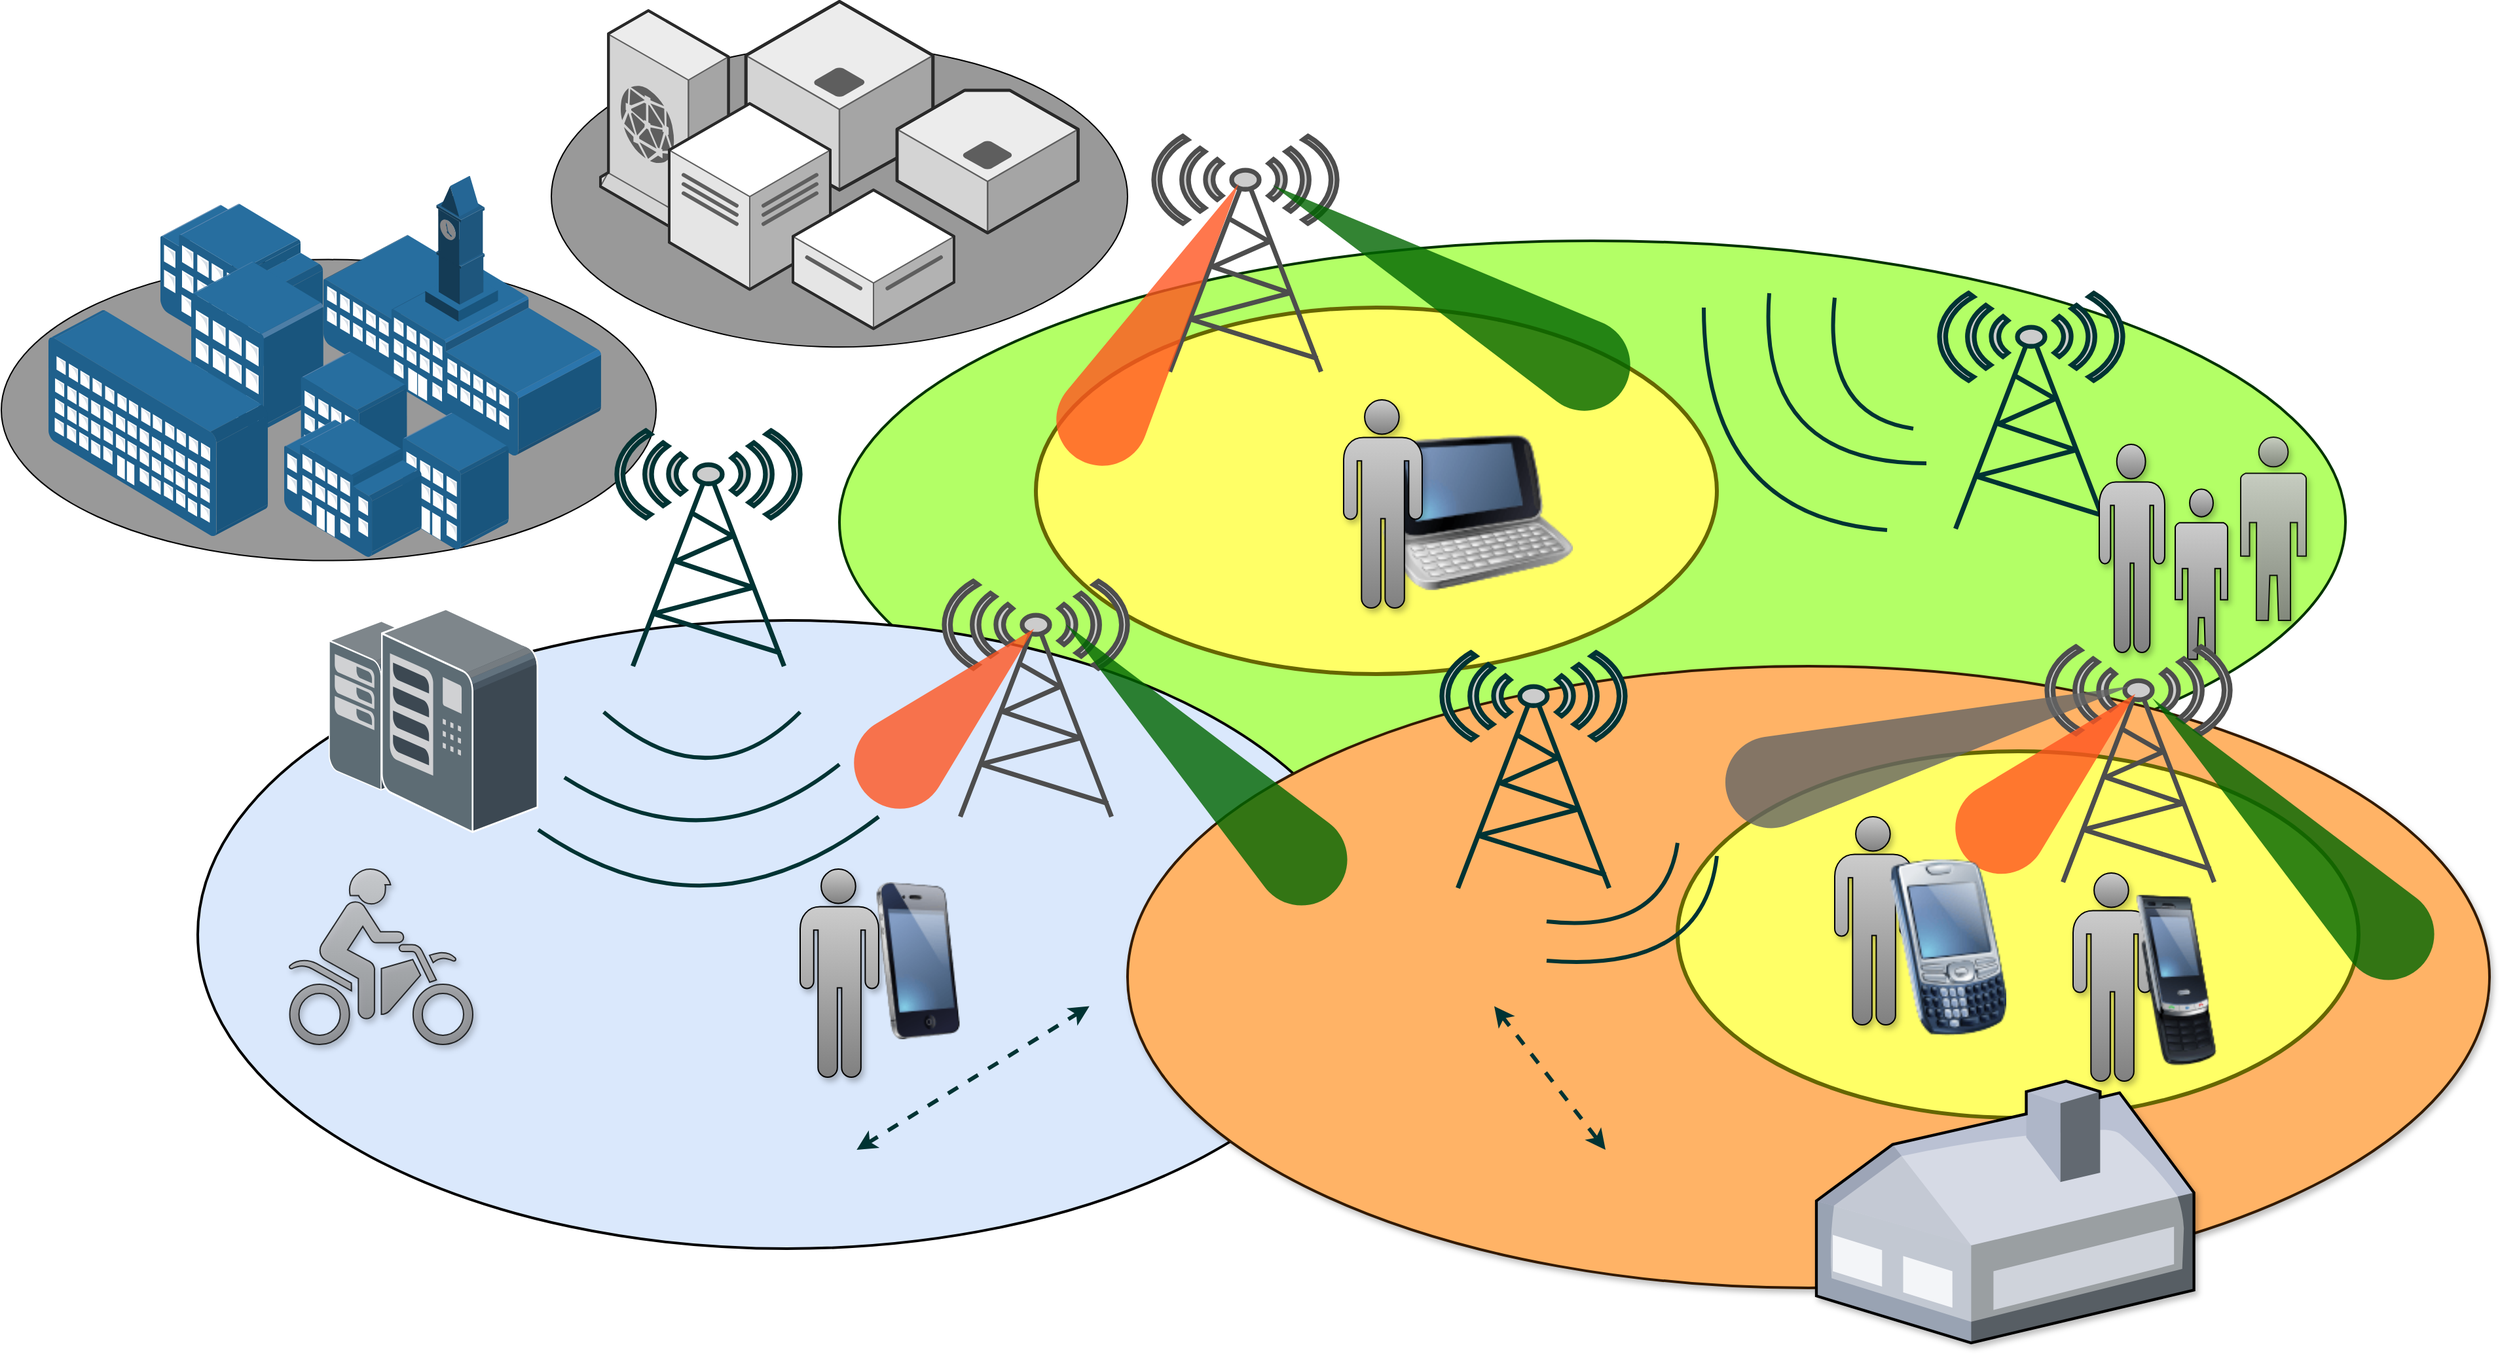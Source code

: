 <mxfile version="20.8.20" type="github">
  <diagram name="第 1 页" id="PWcTi1hLDS-wpYgm-kLf">
    <mxGraphModel dx="2577" dy="915" grid="1" gridSize="10" guides="1" tooltips="1" connect="1" arrows="1" fold="1" page="1" pageScale="1" pageWidth="827" pageHeight="1169" math="0" shadow="0">
      <root>
        <mxCell id="0" />
        <mxCell id="1" parent="0" />
        <mxCell id="yhP4L-oCL2rmlkjbli4L-100" value="" style="ellipse;whiteSpace=wrap;html=1;rounded=1;strokeColor=#003300;strokeWidth=2;fillColor=#B3FF66;gradientColor=none;gradientDirection=south;" vertex="1" parent="1">
          <mxGeometry x="350" y="820" width="1150" height="430" as="geometry" />
        </mxCell>
        <mxCell id="yhP4L-oCL2rmlkjbli4L-113" value="" style="ellipse;whiteSpace=wrap;html=1;hachureGap=4;fontFamily=Architects Daughter;fontSource=https%3A%2F%2Ffonts.googleapis.com%2Fcss%3Ffamily%3DArchitects%2BDaughter;fontSize=20;fillColor=#dae8fc;strokeColor=#000000;strokeWidth=2;movable=1;resizable=1;rotatable=1;deletable=1;editable=1;locked=0;connectable=1;" vertex="1" parent="1">
          <mxGeometry x="-140" y="1110" width="900" height="480" as="geometry" />
        </mxCell>
        <mxCell id="yhP4L-oCL2rmlkjbli4L-152" value="" style="ellipse;whiteSpace=wrap;html=1;shadow=1;sketch=0;strokeColor=#331A00;strokeWidth=2;fillColor=#FFB366;gradientColor=none;" vertex="1" parent="1">
          <mxGeometry x="570" y="1145" width="1040" height="475" as="geometry" />
        </mxCell>
        <mxCell id="yhP4L-oCL2rmlkjbli4L-21" value="" style="image;html=1;image=img/lib/clip_art/telecommunication/iPhone_128x128.png;rounded=1;" vertex="1" parent="1">
          <mxGeometry x="350" y="1310" width="120" height="120" as="geometry" />
        </mxCell>
        <mxCell id="yhP4L-oCL2rmlkjbli4L-28" value="" style="shadow=0;dashed=0;html=1;labelPosition=center;verticalLabelPosition=bottom;verticalAlign=top;align=center;outlineConnect=0;shape=mxgraph.veeam.3d.esx_esxi;rounded=1;" vertex="1" parent="1">
          <mxGeometry x="-40" y="1110" width="80" height="130" as="geometry" />
        </mxCell>
        <mxCell id="yhP4L-oCL2rmlkjbli4L-29" value="" style="shadow=0;dashed=0;html=1;labelPosition=center;verticalLabelPosition=bottom;verticalAlign=top;align=center;outlineConnect=0;shape=mxgraph.veeam.3d.tape_library;rounded=1;" vertex="1" parent="1">
          <mxGeometry y="1100.5" width="120" height="172" as="geometry" />
        </mxCell>
        <mxCell id="yhP4L-oCL2rmlkjbli4L-58" value="" style="group" vertex="1" connectable="0" parent="1">
          <mxGeometry x="130" y="637.14" width="440" height="264" as="geometry" />
        </mxCell>
        <mxCell id="yhP4L-oCL2rmlkjbli4L-48" value="" style="ellipse;whiteSpace=wrap;html=1;fillColor=#999999;rounded=1;" vertex="1" parent="yhP4L-oCL2rmlkjbli4L-58">
          <mxGeometry y="34" width="440" height="230" as="geometry" />
        </mxCell>
        <mxCell id="yhP4L-oCL2rmlkjbli4L-51" value="" style="verticalLabelPosition=bottom;html=1;verticalAlign=top;strokeWidth=1;align=center;outlineConnect=0;dashed=0;outlineConnect=0;shape=mxgraph.aws3d.cloudfront;fillColor=#ECECEC;strokeColor=#5E5E5E;aspect=fixed;rounded=1;" vertex="1" parent="yhP4L-oCL2rmlkjbli4L-58">
          <mxGeometry x="37.5" y="7" width="103.8" height="169.8" as="geometry" />
        </mxCell>
        <mxCell id="yhP4L-oCL2rmlkjbli4L-25" value="" style="verticalLabelPosition=bottom;html=1;verticalAlign=top;strokeWidth=1;align=center;outlineConnect=0;dashed=0;outlineConnect=0;shape=mxgraph.aws3d.application_server;fillColor=#ECECEC;strokeColor=#5E5E5E;aspect=fixed;rounded=1;" vertex="1" parent="yhP4L-oCL2rmlkjbli4L-58">
          <mxGeometry x="148.58" width="142.84" height="144" as="geometry" />
        </mxCell>
        <mxCell id="yhP4L-oCL2rmlkjbli4L-54" value="" style="verticalLabelPosition=bottom;html=1;verticalAlign=top;strokeWidth=1;align=center;outlineConnect=0;dashed=0;outlineConnect=0;shape=mxgraph.aws3d.instance;fillColor=#ECECEC;strokeColor=#5E5E5E;aspect=fixed;rounded=1;" vertex="1" parent="yhP4L-oCL2rmlkjbli4L-58">
          <mxGeometry x="264" y="67.8" width="138.22" height="109" as="geometry" />
        </mxCell>
        <mxCell id="yhP4L-oCL2rmlkjbli4L-27" value="" style="verticalLabelPosition=bottom;html=1;verticalAlign=top;strokeWidth=1;align=center;outlineConnect=0;dashed=0;outlineConnect=0;shape=mxgraph.aws3d.dataCenter;strokeColor=#5E5E5E;aspect=fixed;rounded=1;" vertex="1" parent="yhP4L-oCL2rmlkjbli4L-58">
          <mxGeometry x="90" y="78" width="123" height="142" as="geometry" />
        </mxCell>
        <mxCell id="yhP4L-oCL2rmlkjbli4L-32" value="" style="verticalLabelPosition=bottom;html=1;verticalAlign=top;strokeWidth=1;align=center;outlineConnect=0;dashed=0;outlineConnect=0;shape=mxgraph.aws3d.dataServer;strokeColor=#5E5E5E;aspect=fixed;rounded=1;" vertex="1" parent="yhP4L-oCL2rmlkjbli4L-58">
          <mxGeometry x="184.5" y="144" width="123" height="106" as="geometry" />
        </mxCell>
        <mxCell id="yhP4L-oCL2rmlkjbli4L-59" value="" style="group" vertex="1" connectable="0" parent="1">
          <mxGeometry x="-290" y="770" width="500" height="294.3" as="geometry" />
        </mxCell>
        <mxCell id="yhP4L-oCL2rmlkjbli4L-56" value="" style="ellipse;whiteSpace=wrap;html=1;rounded=1;strokeColor=#000000;fillColor=#999999;" vertex="1" parent="yhP4L-oCL2rmlkjbli4L-59">
          <mxGeometry y="64.3" width="500" height="230" as="geometry" />
        </mxCell>
        <mxCell id="yhP4L-oCL2rmlkjbli4L-36" value="" style="points=[];aspect=fixed;html=1;align=center;shadow=0;dashed=0;image;image=img/lib/allied_telesis/buildings/Large_Building.svg;imageBackground=none;rounded=1;imageBorder=none;" vertex="1" parent="yhP4L-oCL2rmlkjbli4L-59">
          <mxGeometry x="121" y="21.65" width="125" height="125" as="geometry" />
        </mxCell>
        <mxCell id="yhP4L-oCL2rmlkjbli4L-37" value="" style="points=[];aspect=fixed;html=1;align=center;shadow=0;dashed=0;image;image=img/lib/allied_telesis/buildings/School_Building.svg;rounded=1;imageBorder=none;" vertex="1" parent="yhP4L-oCL2rmlkjbli4L-59">
          <mxGeometry x="246" width="211.99" height="214.3" as="geometry" />
        </mxCell>
        <mxCell id="yhP4L-oCL2rmlkjbli4L-38" value="" style="points=[];aspect=fixed;html=1;align=center;shadow=0;dashed=0;image;image=img/lib/allied_telesis/buildings/Medium_Business_Building.svg;rounded=1;" vertex="1" parent="yhP4L-oCL2rmlkjbli4L-59">
          <mxGeometry x="144.88" y="65.94" width="101.12" height="130.01" as="geometry" />
        </mxCell>
        <mxCell id="yhP4L-oCL2rmlkjbli4L-39" value="" style="points=[];aspect=fixed;html=1;align=center;shadow=0;dashed=0;image;image=img/lib/allied_telesis/buildings/Building_Cluster.svg;rounded=1;" vertex="1" parent="yhP4L-oCL2rmlkjbli4L-59">
          <mxGeometry x="216" y="134.62" width="171.46" height="157.03" as="geometry" />
        </mxCell>
        <mxCell id="yhP4L-oCL2rmlkjbli4L-50" value="" style="points=[];aspect=fixed;html=1;align=center;shadow=0;dashed=0;image;image=img/lib/allied_telesis/buildings/Long_Building.svg;strokeColor=#973030;fillColor=#B3B3B3;rounded=1;" vertex="1" parent="yhP4L-oCL2rmlkjbli4L-59">
          <mxGeometry x="36" y="102.79" width="167.5" height="173.11" as="geometry" />
        </mxCell>
        <mxCell id="yhP4L-oCL2rmlkjbli4L-99" value="" style="shape=mxgraph.signs.people.man_2;html=1;pointerEvents=1;fillColor=#CCCCCC;strokeColor=default;verticalLabelPosition=bottom;verticalAlign=top;align=center;rounded=1;strokeWidth=1;gradientColor=#808080;gradientDirection=south;shadow=1;" vertex="1" parent="1">
          <mxGeometry x="1370" y="1009.79" width="40" height="130" as="geometry" />
        </mxCell>
        <mxCell id="yhP4L-oCL2rmlkjbli4L-101" value="" style="fontColor=#0066CC;verticalAlign=top;verticalLabelPosition=bottom;labelPosition=center;align=center;html=1;outlineConnect=0;fillColor=#CCCCCC;strokeColor=#003333;gradientColor=none;gradientDirection=north;strokeWidth=2;shape=mxgraph.networks.radio_tower;rounded=1;" vertex="1" parent="1">
          <mxGeometry x="180" y="965" width="140" height="180" as="geometry" />
        </mxCell>
        <mxCell id="yhP4L-oCL2rmlkjbli4L-115" value="" style="endArrow=none;html=1;curved=1;strokeWidth=3;strokeColor=#003333;" edge="1" parent="1">
          <mxGeometry width="50" height="50" relative="1" as="geometry">
            <mxPoint x="170" y="1180" as="sourcePoint" />
            <mxPoint x="320" y="1180" as="targetPoint" />
            <Array as="points">
              <mxPoint x="250" y="1250" />
            </Array>
          </mxGeometry>
        </mxCell>
        <mxCell id="yhP4L-oCL2rmlkjbli4L-116" value="" style="endArrow=none;html=1;curved=1;strokeWidth=3;strokeColor=#003333;" edge="1" parent="1">
          <mxGeometry width="50" height="50" relative="1" as="geometry">
            <mxPoint x="140" y="1230" as="sourcePoint" />
            <mxPoint x="350" y="1220" as="targetPoint" />
            <Array as="points">
              <mxPoint x="250" y="1300" />
            </Array>
          </mxGeometry>
        </mxCell>
        <mxCell id="yhP4L-oCL2rmlkjbli4L-117" value="" style="endArrow=none;html=1;curved=1;strokeWidth=3;strokeColor=#003333;" edge="1" parent="1">
          <mxGeometry width="50" height="50" relative="1" as="geometry">
            <mxPoint x="120" y="1270" as="sourcePoint" />
            <mxPoint x="380" y="1260" as="targetPoint" />
            <Array as="points">
              <mxPoint x="250" y="1360" />
            </Array>
          </mxGeometry>
        </mxCell>
        <mxCell id="yhP4L-oCL2rmlkjbli4L-60" value="" style="ellipse;whiteSpace=wrap;html=1;rounded=1;strokeColor=#666600;fillColor=#FFFF66;strokeWidth=3;" vertex="1" parent="1">
          <mxGeometry x="500" y="871" width="520" height="280" as="geometry" />
        </mxCell>
        <mxCell id="yhP4L-oCL2rmlkjbli4L-61" value="" style="fontColor=#0066CC;verticalAlign=top;verticalLabelPosition=bottom;labelPosition=center;align=center;html=1;outlineConnect=0;fillColor=#CCCCCC;strokeColor=#4D4D4D;gradientColor=none;gradientDirection=north;strokeWidth=2;shape=mxgraph.networks.radio_tower;rounded=1;" vertex="1" parent="1">
          <mxGeometry x="590" y="740" width="140" height="180" as="geometry" />
        </mxCell>
        <mxCell id="yhP4L-oCL2rmlkjbli4L-73" value="" style="verticalLabelPosition=bottom;verticalAlign=top;html=1;shape=mxgraph.basic.drop;rounded=1;strokeColor=none;strokeWidth=3;fillColor=#006600;opacity=80;rotation=-60;" vertex="1" parent="1">
          <mxGeometry x="780" y="700" width="70" height="309.79" as="geometry" />
        </mxCell>
        <mxCell id="yhP4L-oCL2rmlkjbli4L-74" value="" style="verticalLabelPosition=bottom;verticalAlign=top;html=1;shape=mxgraph.basic.drop;rounded=1;strokeColor=none;strokeWidth=3;fillColor=#FF5521;opacity=80;rotation=30;" vertex="1" parent="1">
          <mxGeometry x="559" y="760" width="70" height="243.47" as="geometry" />
        </mxCell>
        <mxCell id="yhP4L-oCL2rmlkjbli4L-35" value="" style="shape=mxgraph.signs.people.man_1;html=1;pointerEvents=1;fillColor=#CCCCCC;strokeColor=default;verticalLabelPosition=bottom;verticalAlign=top;align=center;rounded=1;gradientColor=#808080;gradientDirection=south;shadow=1;" vertex="1" parent="1">
          <mxGeometry x="320" y="1300" width="60" height="159" as="geometry" />
        </mxCell>
        <mxCell id="yhP4L-oCL2rmlkjbli4L-46" value="" style="image;html=1;image=img/lib/clip_art/telecommunication/HTC_smartphone_128x128.png;fillColor=#3333FF;rounded=1;" vertex="1" parent="1">
          <mxGeometry x="760" y="954.51" width="150" height="145.49" as="geometry" />
        </mxCell>
        <mxCell id="yhP4L-oCL2rmlkjbli4L-90" value="" style="endArrow=none;html=1;curved=1;strokeWidth=3;strokeColor=#003333;" edge="1" parent="1">
          <mxGeometry width="50" height="50" relative="1" as="geometry">
            <mxPoint x="1150" y="1041" as="sourcePoint" />
            <mxPoint x="1010" y="871" as="targetPoint" />
            <Array as="points">
              <mxPoint x="1010" y="1031" />
            </Array>
          </mxGeometry>
        </mxCell>
        <mxCell id="yhP4L-oCL2rmlkjbli4L-89" value="" style="endArrow=none;html=1;curved=1;strokeWidth=3;strokeColor=#003333;" edge="1" parent="1">
          <mxGeometry width="50" height="50" relative="1" as="geometry">
            <mxPoint x="1180" y="990" as="sourcePoint" />
            <mxPoint x="1060" y="860" as="targetPoint" />
            <Array as="points">
              <mxPoint x="1050" y="990" />
            </Array>
          </mxGeometry>
        </mxCell>
        <mxCell id="yhP4L-oCL2rmlkjbli4L-14" value="" style="shape=image;html=1;verticalAlign=top;verticalLabelPosition=bottom;labelBackgroundColor=#ffffff;imageAspect=0;aspect=fixed;image=https://cdn1.iconfinder.com/data/icons/vehicle-37/24/Drone-128.png;rounded=1;" vertex="1" parent="1">
          <mxGeometry x="1212" y="710" width="128" height="128" as="geometry" />
        </mxCell>
        <mxCell id="yhP4L-oCL2rmlkjbli4L-77" value="" style="fontColor=#0066CC;verticalAlign=top;verticalLabelPosition=bottom;labelPosition=center;align=center;html=1;outlineConnect=0;fillColor=#CCCCCC;strokeColor=#003333;gradientColor=none;gradientDirection=north;strokeWidth=2;shape=mxgraph.networks.radio_tower;rounded=1;" vertex="1" parent="1">
          <mxGeometry x="1190" y="860" width="140" height="180" as="geometry" />
        </mxCell>
        <mxCell id="yhP4L-oCL2rmlkjbli4L-88" value="" style="endArrow=none;html=1;curved=1;strokeWidth=3;strokeColor=#003333;" edge="1" parent="1">
          <mxGeometry width="50" height="50" relative="1" as="geometry">
            <mxPoint x="1170" y="963.47" as="sourcePoint" />
            <mxPoint x="1110" y="863.47" as="targetPoint" />
            <Array as="points">
              <mxPoint x="1100" y="953.47" />
            </Array>
          </mxGeometry>
        </mxCell>
        <mxCell id="yhP4L-oCL2rmlkjbli4L-98" value="" style="shape=mxgraph.signs.people.man_2;html=1;pointerEvents=1;fillColor=#CCCCCC;strokeColor=default;verticalLabelPosition=bottom;verticalAlign=top;align=center;rounded=1;strokeWidth=1;opacity=90;gradientColor=#808080;gradientDirection=south;shadow=1;" vertex="1" parent="1">
          <mxGeometry x="1420" y="970" width="50" height="140" as="geometry" />
        </mxCell>
        <mxCell id="yhP4L-oCL2rmlkjbli4L-119" value="" style="shape=mxgraph.signs.people.man_1;html=1;pointerEvents=1;fillColor=#CCCCCC;strokeColor=default;verticalLabelPosition=bottom;verticalAlign=top;align=center;rounded=1;gradientColor=#808080;gradientDirection=south;shadow=1;" vertex="1" parent="1">
          <mxGeometry x="735" y="941.5" width="60" height="159" as="geometry" />
        </mxCell>
        <mxCell id="yhP4L-oCL2rmlkjbli4L-120" value="" style="fontColor=#0066CC;verticalAlign=top;verticalLabelPosition=bottom;labelPosition=center;align=center;html=1;outlineConnect=0;fillColor=#CCCCCC;strokeColor=#4D4D4D;gradientColor=none;gradientDirection=north;strokeWidth=2;shape=mxgraph.networks.radio_tower;rounded=1;" vertex="1" parent="1">
          <mxGeometry x="430" y="1080" width="140" height="180" as="geometry" />
        </mxCell>
        <mxCell id="yhP4L-oCL2rmlkjbli4L-121" value="" style="verticalLabelPosition=bottom;verticalAlign=top;html=1;shape=mxgraph.basic.drop;rounded=1;strokeColor=none;strokeWidth=3;fillColor=#006600;opacity=80;rotation=-45;" vertex="1" parent="1">
          <mxGeometry x="590" y="1070" width="70" height="290" as="geometry" />
        </mxCell>
        <mxCell id="yhP4L-oCL2rmlkjbli4L-122" value="" style="verticalLabelPosition=bottom;verticalAlign=top;html=1;shape=mxgraph.basic.drop;rounded=1;strokeColor=none;strokeWidth=3;fillColor=#FF5521;opacity=80;rotation=45;" vertex="1" parent="1">
          <mxGeometry x="400" y="1090" width="70" height="180" as="geometry" />
        </mxCell>
        <mxCell id="yhP4L-oCL2rmlkjbli4L-123" value="" style="shape=mxgraph.signs.sports.dirt_bike;html=1;pointerEvents=1;fillColor=#CCCCCC;strokeColor=default;verticalLabelPosition=bottom;verticalAlign=top;align=center;shadow=1;opacity=80;rounded=1;gradientColor=#808080;gradientDirection=south;" vertex="1" parent="1">
          <mxGeometry x="-70" y="1300" width="140" height="134" as="geometry" />
        </mxCell>
        <mxCell id="yhP4L-oCL2rmlkjbli4L-130" value="" style="shape=image;html=1;verticalAlign=top;verticalLabelPosition=bottom;labelBackgroundColor=#ffffff;imageAspect=0;aspect=fixed;image=https://cdn3.iconfinder.com/data/icons/weather-free-1/32/Weather_Free_Filled_Outline_weather-cloud-drizzel-rain-128.png;shadow=1;strokeColor=#003333;opacity=80;" vertex="1" parent="1">
          <mxGeometry x="1390" y="730" width="188" height="188" as="geometry" />
        </mxCell>
        <mxCell id="yhP4L-oCL2rmlkjbli4L-131" value="" style="fontColor=#0066CC;verticalAlign=top;verticalLabelPosition=bottom;labelPosition=center;align=center;html=1;outlineConnect=0;fillColor=#CCCCCC;strokeColor=#003333;gradientColor=none;gradientDirection=north;strokeWidth=2;shape=mxgraph.networks.radio_tower;rounded=1;" vertex="1" parent="1">
          <mxGeometry x="810" y="1134.5" width="140" height="180" as="geometry" />
        </mxCell>
        <mxCell id="yhP4L-oCL2rmlkjbli4L-132" value="" style="endArrow=none;html=1;strokeColor=#003333;strokeWidth=3;curved=1;" edge="1" parent="1">
          <mxGeometry width="50" height="50" relative="1" as="geometry">
            <mxPoint x="890" y="1340" as="sourcePoint" />
            <mxPoint x="990" y="1280" as="targetPoint" />
            <Array as="points">
              <mxPoint x="980" y="1350" />
            </Array>
          </mxGeometry>
        </mxCell>
        <mxCell id="yhP4L-oCL2rmlkjbli4L-134" value="" style="ellipse;whiteSpace=wrap;html=1;rounded=1;strokeColor=#666600;fillColor=#FFFF66;strokeWidth=3;" vertex="1" parent="1">
          <mxGeometry x="990" y="1210" width="520" height="280" as="geometry" />
        </mxCell>
        <mxCell id="yhP4L-oCL2rmlkjbli4L-135" value="" style="fontColor=#0066CC;verticalAlign=top;verticalLabelPosition=bottom;labelPosition=center;align=center;html=1;outlineConnect=0;fillColor=#CCCCCC;strokeColor=#4D4D4D;gradientColor=none;gradientDirection=north;strokeWidth=2;shape=mxgraph.networks.radio_tower;rounded=1;" vertex="1" parent="1">
          <mxGeometry x="1272" y="1130" width="140" height="180" as="geometry" />
        </mxCell>
        <mxCell id="yhP4L-oCL2rmlkjbli4L-136" value="" style="verticalLabelPosition=bottom;verticalAlign=top;html=1;shape=mxgraph.basic.drop;rounded=1;strokeColor=none;strokeWidth=3;fillColor=#006600;opacity=80;rotation=-45;" vertex="1" parent="1">
          <mxGeometry x="1420" y="1126.96" width="70" height="290" as="geometry" />
        </mxCell>
        <mxCell id="yhP4L-oCL2rmlkjbli4L-137" value="" style="verticalLabelPosition=bottom;verticalAlign=top;html=1;shape=mxgraph.basic.drop;rounded=1;strokeColor=none;strokeWidth=3;fillColor=#FF5521;opacity=80;rotation=45;" vertex="1" parent="1">
          <mxGeometry x="1241" y="1139.79" width="70" height="180" as="geometry" />
        </mxCell>
        <mxCell id="yhP4L-oCL2rmlkjbli4L-138" value="" style="verticalLabelPosition=bottom;verticalAlign=top;html=1;shape=mxgraph.basic.drop;rounded=1;strokeColor=none;strokeWidth=3;fillColor=#666666;opacity=80;rotation=75;" vertex="1" parent="1">
          <mxGeometry x="1146.77" y="1042" width="70" height="319" as="geometry" />
        </mxCell>
        <mxCell id="yhP4L-oCL2rmlkjbli4L-140" value="" style="endArrow=none;html=1;strokeColor=#003333;strokeWidth=3;curved=1;" edge="1" parent="1">
          <mxGeometry width="50" height="50" relative="1" as="geometry">
            <mxPoint x="890" y="1370" as="sourcePoint" />
            <mxPoint x="1020" y="1290" as="targetPoint" />
            <Array as="points">
              <mxPoint x="1010" y="1380" />
            </Array>
          </mxGeometry>
        </mxCell>
        <mxCell id="yhP4L-oCL2rmlkjbli4L-141" value="" style="shape=mxgraph.signs.people.man_1;html=1;pointerEvents=1;fillColor=#CCCCCC;strokeColor=default;verticalLabelPosition=bottom;verticalAlign=top;align=center;rounded=1;gradientColor=#808080;gradientDirection=south;shadow=1;" vertex="1" parent="1">
          <mxGeometry x="1110" y="1260" width="60" height="159" as="geometry" />
        </mxCell>
        <mxCell id="yhP4L-oCL2rmlkjbli4L-142" value="" style="shape=mxgraph.signs.people.man_1;html=1;pointerEvents=1;fillColor=#CCCCCC;strokeColor=default;verticalLabelPosition=bottom;verticalAlign=top;align=center;rounded=1;gradientColor=#808080;gradientDirection=south;shadow=1;" vertex="1" parent="1">
          <mxGeometry x="1292" y="1303" width="60" height="159" as="geometry" />
        </mxCell>
        <mxCell id="yhP4L-oCL2rmlkjbli4L-97" value="" style="shape=mxgraph.signs.people.man_1;html=1;pointerEvents=1;fillColor=#CCCCCC;strokeColor=default;verticalLabelPosition=bottom;verticalAlign=top;align=center;rounded=1;strokeWidth=1;gradientColor=#808080;gradientDirection=south;shadow=1;" vertex="1" parent="1">
          <mxGeometry x="1312" y="975.5" width="50" height="159" as="geometry" />
        </mxCell>
        <mxCell id="yhP4L-oCL2rmlkjbli4L-45" value="" style="image;html=1;image=img/lib/clip_art/telecommunication/Palm_Treo_128x128.png;fillColor=#3333FF;rounded=1;" vertex="1" parent="1">
          <mxGeometry x="1152" y="1290" width="89" height="140" as="geometry" />
        </mxCell>
        <mxCell id="yhP4L-oCL2rmlkjbli4L-44" value="" style="image;html=1;image=img/lib/clip_art/telecommunication/Cellphone_128x128.png;fillColor=#3333FF;rounded=1;" vertex="1" parent="1">
          <mxGeometry x="1312" y="1319.79" width="118" height="130" as="geometry" />
        </mxCell>
        <mxCell id="yhP4L-oCL2rmlkjbli4L-146" value="" style="shape=image;html=1;verticalAlign=top;verticalLabelPosition=bottom;labelBackgroundColor=#ffffff;imageAspect=0;aspect=fixed;image=https://cdn1.iconfinder.com/data/icons/cars-01-1/512/sportcar-128.png;shadow=1;sketch=0;strokeColor=#33001A;strokeWidth=1;fillColor=#007FFF;gradientColor=none;clipPath=inset(39.84% 0% 25% 0%);" vertex="1" parent="1">
          <mxGeometry x="710" y="1514.53" width="300" height="105.469" as="geometry" />
        </mxCell>
        <mxCell id="yhP4L-oCL2rmlkjbli4L-147" value="" style="shape=image;html=1;verticalAlign=top;verticalLabelPosition=bottom;labelBackgroundColor=#ffffff;imageAspect=0;aspect=fixed;image=https://cdn1.iconfinder.com/data/icons/cars-01-1/512/lada_2104-128.png;shadow=1;sketch=0;strokeColor=#33001A;strokeWidth=1;fillColor=#007FFF;gradientColor=none;clipPath=inset(31.25% 0% 26.56% 0%);" vertex="1" parent="1">
          <mxGeometry x="540.88" y="1339.59" width="309.12" height="130.41" as="geometry" />
        </mxCell>
        <mxCell id="yhP4L-oCL2rmlkjbli4L-154" value="" style="endArrow=classic;startArrow=classic;html=1;strokeColor=#003333;strokeWidth=3;curved=1;exitX=0.5;exitY=0;exitDx=0;exitDy=0;entryX=0;entryY=0.5;entryDx=0;entryDy=0;dashed=1;" edge="1" parent="1" source="yhP4L-oCL2rmlkjbli4L-148" target="yhP4L-oCL2rmlkjbli4L-147">
          <mxGeometry width="50" height="50" relative="1" as="geometry">
            <mxPoint x="970" y="1450" as="sourcePoint" />
            <mxPoint x="1020" y="1400" as="targetPoint" />
          </mxGeometry>
        </mxCell>
        <mxCell id="yhP4L-oCL2rmlkjbli4L-155" value="" style="endArrow=classic;startArrow=classic;html=1;strokeColor=#003333;strokeWidth=3;curved=1;exitX=1;exitY=0.5;exitDx=0;exitDy=0;entryX=0.75;entryY=0;entryDx=0;entryDy=0;dashed=1;" edge="1" parent="1" source="yhP4L-oCL2rmlkjbli4L-147" target="yhP4L-oCL2rmlkjbli4L-146">
          <mxGeometry width="50" height="50" relative="1" as="geometry">
            <mxPoint x="970" y="1450" as="sourcePoint" />
            <mxPoint x="1020" y="1400" as="targetPoint" />
          </mxGeometry>
        </mxCell>
        <mxCell id="yhP4L-oCL2rmlkjbli4L-148" value="" style="shape=image;html=1;verticalAlign=top;verticalLabelPosition=bottom;labelBackgroundColor=#ffffff;imageAspect=0;aspect=fixed;image=https://cdn1.iconfinder.com/data/icons/cars-01-1/512/car-128.png;shadow=1;sketch=0;strokeColor=#33001A;strokeWidth=1;fillColor=#007FFF;gradientColor=none;clipPath=inset(35.16% 0% 25% 0%);" vertex="1" parent="1">
          <mxGeometry x="200" y="1514.53" width="326.27" height="130" as="geometry" />
        </mxCell>
        <mxCell id="yhP4L-oCL2rmlkjbli4L-164" value="" style="verticalLabelPosition=bottom;sketch=0;aspect=fixed;html=1;verticalAlign=top;strokeColor=none;align=center;outlineConnect=0;shape=mxgraph.citrix.home_office;shadow=1;strokeWidth=2;fillColor=#003333;gradientColor=none;" vertex="1" parent="1">
          <mxGeometry x="1096" y="1462" width="288.3" height="200" as="geometry" />
        </mxCell>
      </root>
    </mxGraphModel>
  </diagram>
</mxfile>
